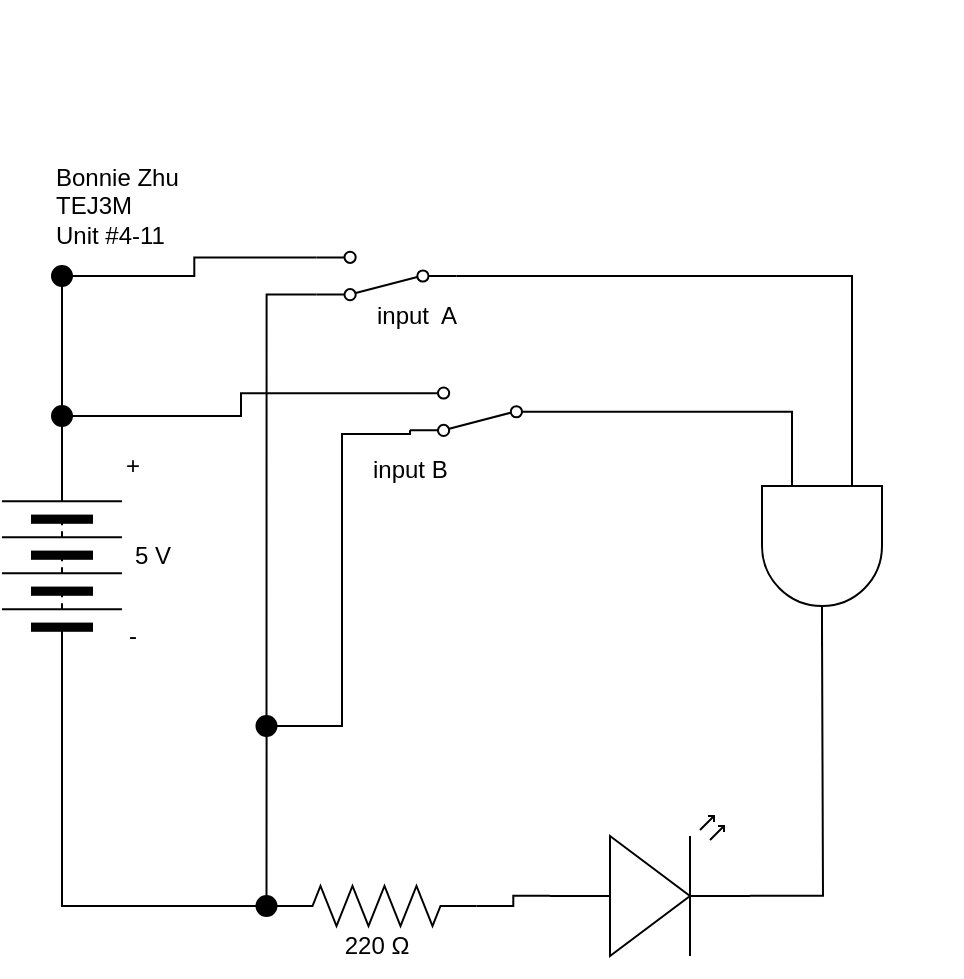 <mxfile>
    <diagram id="yzknyQEGlie9Dj_gzy_1" name="Page-1">
        <mxGraphModel dx="775" dy="496" grid="1" gridSize="10" guides="1" tooltips="1" connect="1" arrows="1" fold="1" page="1" pageScale="1" pageWidth="827" pageHeight="1169" math="0" shadow="0">
            <root>
                <mxCell id="0"/>
                <mxCell id="1" parent="0"/>
                <mxCell id="156" style="edgeStyle=orthogonalEdgeStyle;rounded=0;html=1;entryX=0;entryY=0.57;entryDx=0;entryDy=0;entryPerimeter=0;fontSize=13;fontColor=#FFFFFF;endArrow=none;endFill=0;" parent="1" source="3" target="154" edge="1">
                    <mxGeometry relative="1" as="geometry"/>
                </mxCell>
                <mxCell id="3" value="" style="pointerEvents=1;verticalLabelPosition=bottom;shadow=0;dashed=0;align=center;html=1;verticalAlign=top;shape=mxgraph.electrical.resistors.resistor_2;direction=east;" parent="1" vertex="1">
                    <mxGeometry x="277.25" y="605" width="100" height="20" as="geometry"/>
                </mxCell>
                <mxCell id="152" style="edgeStyle=orthogonalEdgeStyle;rounded=0;html=1;exitX=0;exitY=0.5;exitDx=0;exitDy=0;entryX=0;entryY=0.5;entryDx=0;entryDy=0;fontSize=13;fontColor=#FFFFFF;endArrow=none;endFill=0;" parent="1" source="7" target="23" edge="1">
                    <mxGeometry relative="1" as="geometry"/>
                </mxCell>
                <mxCell id="165" style="edgeStyle=orthogonalEdgeStyle;rounded=0;html=1;exitX=1;exitY=0.5;exitDx=0;exitDy=0;entryX=0.5;entryY=1;entryDx=0;entryDy=0;fontSize=13;fontColor=#FFFFFF;endArrow=none;endFill=0;startArrow=none;" parent="1" source="169" target="150" edge="1">
                    <mxGeometry relative="1" as="geometry">
                        <Array as="points">
                            <mxPoint x="170" y="370"/>
                        </Array>
                    </mxGeometry>
                </mxCell>
                <mxCell id="7" value="" style="pointerEvents=1;verticalLabelPosition=bottom;shadow=0;dashed=0;align=center;html=1;verticalAlign=top;shape=mxgraph.electrical.miscellaneous.batteryStack;direction=north;" parent="1" vertex="1">
                    <mxGeometry x="140" y="395" width="60" height="100" as="geometry"/>
                </mxCell>
                <mxCell id="10" value="5 V" style="text;html=1;align=center;verticalAlign=middle;resizable=0;points=[];autosize=1;strokeColor=none;fillColor=none;" parent="1" vertex="1">
                    <mxGeometry x="195" y="425" width="40" height="30" as="geometry"/>
                </mxCell>
                <mxCell id="11" value="-" style="text;html=1;align=center;verticalAlign=middle;resizable=0;points=[];autosize=1;strokeColor=none;fillColor=none;" parent="1" vertex="1">
                    <mxGeometry x="190" y="465" width="30" height="30" as="geometry"/>
                </mxCell>
                <mxCell id="12" value="+" style="text;html=1;align=center;verticalAlign=middle;resizable=0;points=[];autosize=1;strokeColor=none;fillColor=none;" parent="1" vertex="1">
                    <mxGeometry x="190" y="380" width="30" height="30" as="geometry"/>
                </mxCell>
                <mxCell id="13" value="Bonnie Zhu&lt;br&gt;TEJ3M&lt;br&gt;Unit #4-11" style="text;html=1;align=left;verticalAlign=middle;resizable=0;points=[];autosize=1;strokeColor=none;fillColor=none;" parent="1" vertex="1">
                    <mxGeometry x="165" y="235" width="80" height="60" as="geometry"/>
                </mxCell>
                <mxCell id="166" style="edgeStyle=orthogonalEdgeStyle;rounded=0;html=1;exitX=1;exitY=0.12;exitDx=0;exitDy=0;entryX=0.5;entryY=0;entryDx=0;entryDy=0;fontSize=13;fontColor=#FFFFFF;endArrow=none;endFill=0;startArrow=none;" parent="1" source="176" target="23" edge="1">
                    <mxGeometry relative="1" as="geometry">
                        <Array as="points">
                            <mxPoint x="272" y="522"/>
                        </Array>
                    </mxGeometry>
                </mxCell>
                <mxCell id="167" style="edgeStyle=orthogonalEdgeStyle;rounded=0;html=1;exitX=1;exitY=0.88;exitDx=0;exitDy=0;entryX=1;entryY=0.5;entryDx=0;entryDy=0;fontSize=13;fontColor=#FFFFFF;endArrow=none;endFill=0;" parent="1" source="14" target="150" edge="1">
                    <mxGeometry relative="1" as="geometry"/>
                </mxCell>
                <mxCell id="14" value="" style="shape=mxgraph.electrical.electro-mechanical.twoWaySwitch;aspect=fixed;elSwitchState=2;direction=west;flipV=0;rotation=0;" parent="1" vertex="1">
                    <mxGeometry x="297.25" y="287.87" width="70" height="24.27" as="geometry"/>
                </mxCell>
                <mxCell id="153" style="edgeStyle=orthogonalEdgeStyle;rounded=0;html=1;entryX=0;entryY=0.5;entryDx=0;entryDy=0;entryPerimeter=0;fontSize=13;fontColor=#FFFFFF;endArrow=none;endFill=0;exitX=1;exitY=0.5;exitDx=0;exitDy=0;" parent="1" source="23" target="3" edge="1">
                    <mxGeometry relative="1" as="geometry">
                        <mxPoint x="220" y="620" as="sourcePoint"/>
                    </mxGeometry>
                </mxCell>
                <mxCell id="23" value="" style="ellipse;whiteSpace=wrap;html=1;aspect=fixed;strokeColor=#000000;fillColor=#000000;" parent="1" vertex="1">
                    <mxGeometry x="267.25" y="610" width="10" height="10" as="geometry"/>
                </mxCell>
                <mxCell id="31" value="&lt;div style=&quot;text-align: left; font-size: 13px;&quot;&gt;&lt;font style=&quot;font-size: 13px;&quot; color=&quot;#ffffff&quot; face=&quot;ArtifaktElement-Medium, sans-serif&quot;&gt;AND Gate with Gates&lt;/font&gt;&lt;/div&gt;&lt;div style=&quot;text-align: left; font-size: 13px;&quot;&gt;&lt;font style=&quot;font-size: 13px;&quot; color=&quot;#ffffff&quot; face=&quot;ArtifaktElement-Medium, sans-serif&quot;&gt;&lt;br&gt;&lt;/font&gt;&lt;/div&gt;&lt;div style=&quot;text-align: left; font-size: 13px;&quot;&gt;&lt;font style=&quot;font-size: 13px;&quot; color=&quot;#ffffff&quot; face=&quot;ArtifaktElement-Medium, sans-serif&quot;&gt;A | Output&lt;/font&gt;&lt;/div&gt;&lt;div style=&quot;text-align: left; font-size: 13px;&quot;&gt;&lt;font style=&quot;font-size: 13px;&quot; color=&quot;#ffffff&quot; face=&quot;ArtifaktElement-Medium, sans-serif&quot;&gt;----------------&lt;/font&gt;&lt;/div&gt;&lt;div style=&quot;text-align: left; font-size: 13px;&quot;&gt;&lt;font style=&quot;font-size: 13px;&quot; color=&quot;#ffffff&quot; face=&quot;ArtifaktElement-Medium, sans-serif&quot;&gt;0 | 0 | 0&lt;/font&gt;&lt;/div&gt;&lt;div style=&quot;text-align: left; font-size: 13px;&quot;&gt;&lt;span style=&quot;color: rgb(255, 255, 255); font-family: ArtifaktElement-Medium, sans-serif;&quot;&gt;0 | 1 | 0&lt;/span&gt;&lt;font style=&quot;font-size: 13px;&quot; color=&quot;#ffffff&quot; face=&quot;ArtifaktElement-Medium, sans-serif&quot;&gt;&lt;br&gt;&lt;/font&gt;&lt;/div&gt;&lt;div style=&quot;text-align: left; font-size: 13px;&quot;&gt;&lt;span style=&quot;color: rgb(255, 255, 255); font-family: ArtifaktElement-Medium, sans-serif;&quot;&gt;1 | 0 | 0&lt;/span&gt;&lt;span style=&quot;color: rgb(255, 255, 255); font-family: ArtifaktElement-Medium, sans-serif;&quot;&gt;&lt;br&gt;&lt;/span&gt;&lt;/div&gt;&lt;div style=&quot;text-align: left; font-size: 13px;&quot;&gt;&lt;span style=&quot;color: rgb(255, 255, 255); font-family: ArtifaktElement-Medium, sans-serif;&quot;&gt;1 | 1 | 1&lt;/span&gt;&lt;span style=&quot;color: rgb(255, 255, 255); font-family: ArtifaktElement-Medium, sans-serif;&quot;&gt;&lt;br&gt;&lt;/span&gt;&lt;/div&gt;&lt;div style=&quot;text-align: left; font-size: 13px;&quot;&gt;&lt;br&gt;&lt;/div&gt;" style="text;html=1;align=center;verticalAlign=middle;resizable=0;points=[];autosize=1;strokeColor=none;fillColor=none;" parent="1" vertex="1">
                    <mxGeometry x="470" y="162.14" width="150" height="150" as="geometry"/>
                </mxCell>
                <mxCell id="57" value="input&amp;nbsp; A" style="text;html=1;align=center;verticalAlign=middle;resizable=0;points=[];autosize=1;strokeColor=none;fillColor=none;labelBackgroundColor=none;" parent="1" vertex="1">
                    <mxGeometry x="317.25" y="305" width="60" height="30" as="geometry"/>
                </mxCell>
                <mxCell id="107" value="220 Ω&lt;span style=&quot;&quot;&gt;&lt;br&gt;&lt;/span&gt;" style="text;html=1;align=center;verticalAlign=middle;resizable=0;points=[];autosize=1;strokeColor=none;fillColor=none;rotation=0;" parent="1" vertex="1">
                    <mxGeometry x="297.25" y="620" width="60" height="30" as="geometry"/>
                </mxCell>
                <mxCell id="150" value="" style="ellipse;whiteSpace=wrap;html=1;aspect=fixed;strokeColor=#000000;fillColor=#000000;" parent="1" vertex="1">
                    <mxGeometry x="165" y="295" width="10" height="10" as="geometry"/>
                </mxCell>
                <mxCell id="158" style="edgeStyle=orthogonalEdgeStyle;rounded=0;html=1;exitX=1;exitY=0.57;exitDx=0;exitDy=0;exitPerimeter=0;entryX=1;entryY=0.5;entryDx=0;entryDy=0;entryPerimeter=0;fontSize=13;fontColor=#FFFFFF;endArrow=none;endFill=0;" parent="1" source="154" edge="1">
                    <mxGeometry relative="1" as="geometry">
                        <mxPoint x="550" y="475" as="targetPoint"/>
                    </mxGeometry>
                </mxCell>
                <mxCell id="154" value="" style="verticalLabelPosition=bottom;shadow=0;dashed=0;align=center;html=1;verticalAlign=top;shape=mxgraph.electrical.opto_electronics.led_2;pointerEvents=1;direction=west;rotation=-180;" parent="1" vertex="1">
                    <mxGeometry x="414" y="570" width="100" height="70" as="geometry"/>
                </mxCell>
                <mxCell id="178" style="edgeStyle=orthogonalEdgeStyle;rounded=0;html=1;exitX=0;exitY=0.75;exitDx=0;exitDy=0;exitPerimeter=0;entryX=0;entryY=0.5;entryDx=0;entryDy=0;endArrow=none;endFill=0;" edge="1" parent="1" source="168" target="172">
                    <mxGeometry relative="1" as="geometry"/>
                </mxCell>
                <mxCell id="179" style="edgeStyle=orthogonalEdgeStyle;rounded=0;html=1;exitX=0;exitY=0.25;exitDx=0;exitDy=0;exitPerimeter=0;entryX=0;entryY=0.5;entryDx=0;entryDy=0;endArrow=none;endFill=0;" edge="1" parent="1" source="168" target="14">
                    <mxGeometry relative="1" as="geometry"/>
                </mxCell>
                <mxCell id="168" value="" style="verticalLabelPosition=bottom;shadow=0;dashed=0;align=center;html=1;verticalAlign=top;shape=mxgraph.electrical.logic_gates.logic_gate;operation=and;rotation=90;" vertex="1" parent="1">
                    <mxGeometry x="500" y="405" width="100" height="60" as="geometry"/>
                </mxCell>
                <mxCell id="170" value="" style="edgeStyle=orthogonalEdgeStyle;rounded=0;html=1;exitX=1;exitY=0.5;exitDx=0;exitDy=0;entryX=0.5;entryY=1;entryDx=0;entryDy=0;fontSize=13;fontColor=#FFFFFF;endArrow=none;endFill=0;" edge="1" parent="1" source="7" target="169">
                    <mxGeometry relative="1" as="geometry">
                        <mxPoint x="170" y="395" as="sourcePoint"/>
                        <mxPoint x="170" y="337.13" as="targetPoint"/>
                    </mxGeometry>
                </mxCell>
                <mxCell id="173" style="edgeStyle=orthogonalEdgeStyle;rounded=0;html=1;entryX=1;entryY=0.88;entryDx=0;entryDy=0;endArrow=none;endFill=0;" edge="1" parent="1" source="169" target="172">
                    <mxGeometry relative="1" as="geometry"/>
                </mxCell>
                <mxCell id="169" value="" style="ellipse;whiteSpace=wrap;html=1;aspect=fixed;strokeColor=#000000;fillColor=#000000;" vertex="1" parent="1">
                    <mxGeometry x="165" y="365" width="10" height="10" as="geometry"/>
                </mxCell>
                <mxCell id="174" style="edgeStyle=orthogonalEdgeStyle;rounded=0;html=1;exitX=1;exitY=0.12;exitDx=0;exitDy=0;endArrow=none;endFill=0;entryX=1;entryY=0.5;entryDx=0;entryDy=0;" edge="1" parent="1" source="172" target="176">
                    <mxGeometry relative="1" as="geometry">
                        <mxPoint x="310.0" y="530" as="targetPoint"/>
                        <Array as="points">
                            <mxPoint x="344" y="379"/>
                            <mxPoint x="310" y="379"/>
                            <mxPoint x="310" y="525"/>
                        </Array>
                    </mxGeometry>
                </mxCell>
                <mxCell id="172" value="" style="shape=mxgraph.electrical.electro-mechanical.twoWaySwitch;aspect=fixed;elSwitchState=2;direction=west;flipV=0;rotation=0;" vertex="1" parent="1">
                    <mxGeometry x="344" y="355.73" width="70" height="24.27" as="geometry"/>
                </mxCell>
                <mxCell id="177" value="" style="edgeStyle=orthogonalEdgeStyle;rounded=0;html=1;exitX=1;exitY=0.12;exitDx=0;exitDy=0;entryX=0.5;entryY=0;entryDx=0;entryDy=0;fontSize=13;fontColor=#FFFFFF;endArrow=none;endFill=0;" edge="1" parent="1" source="14" target="176">
                    <mxGeometry relative="1" as="geometry">
                        <mxPoint x="297.25" y="309.228" as="sourcePoint"/>
                        <mxPoint x="272.25" y="610" as="targetPoint"/>
                    </mxGeometry>
                </mxCell>
                <mxCell id="176" value="" style="ellipse;whiteSpace=wrap;html=1;aspect=fixed;strokeColor=#000000;fillColor=#000000;" vertex="1" parent="1">
                    <mxGeometry x="267.25" y="520" width="10" height="10" as="geometry"/>
                </mxCell>
                <mxCell id="180" value="input B&amp;nbsp;&amp;nbsp;" style="text;html=1;align=center;verticalAlign=middle;resizable=0;points=[];autosize=1;strokeColor=none;fillColor=none;labelBackgroundColor=none;" vertex="1" parent="1">
                    <mxGeometry x="312.25" y="382.13" width="70" height="30" as="geometry"/>
                </mxCell>
            </root>
        </mxGraphModel>
    </diagram>
</mxfile>